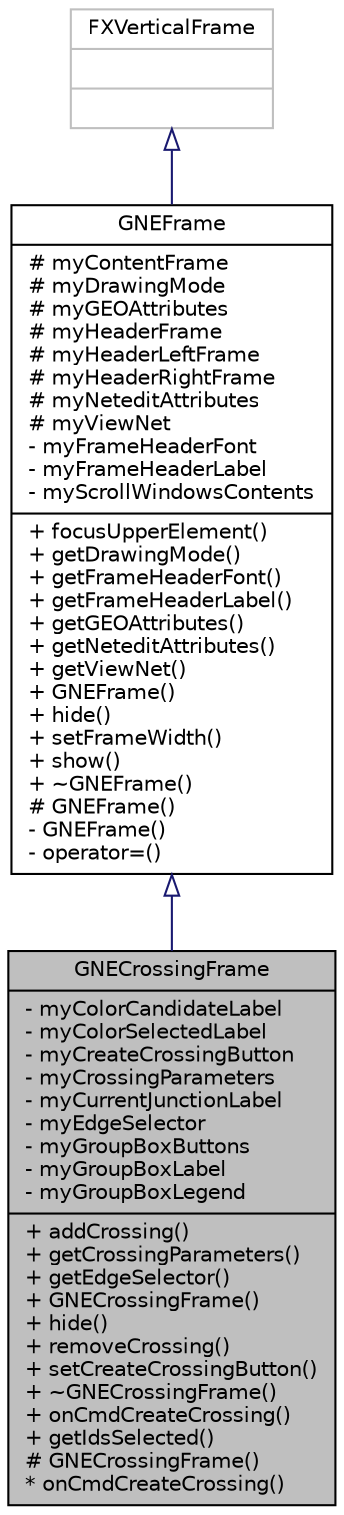 digraph "GNECrossingFrame"
{
  edge [fontname="Helvetica",fontsize="10",labelfontname="Helvetica",labelfontsize="10"];
  node [fontname="Helvetica",fontsize="10",shape=record];
  Node0 [label="{GNECrossingFrame\n|- myColorCandidateLabel\l- myColorSelectedLabel\l- myCreateCrossingButton\l- myCrossingParameters\l- myCurrentJunctionLabel\l- myEdgeSelector\l- myGroupBoxButtons\l- myGroupBoxLabel\l- myGroupBoxLegend\l|+ addCrossing()\l+ getCrossingParameters()\l+ getEdgeSelector()\l+ GNECrossingFrame()\l+ hide()\l+ removeCrossing()\l+ setCreateCrossingButton()\l+ ~GNECrossingFrame()\l+ onCmdCreateCrossing()\l+ getIdsSelected()\l# GNECrossingFrame()\l* onCmdCreateCrossing()\l}",height=0.2,width=0.4,color="black", fillcolor="grey75", style="filled", fontcolor="black"];
  Node1 -> Node0 [dir="back",color="midnightblue",fontsize="10",style="solid",arrowtail="onormal",fontname="Helvetica"];
  Node1 [label="{GNEFrame\n|# myContentFrame\l# myDrawingMode\l# myGEOAttributes\l# myHeaderFrame\l# myHeaderLeftFrame\l# myHeaderRightFrame\l# myNeteditAttributes\l# myViewNet\l- myFrameHeaderFont\l- myFrameHeaderLabel\l- myScrollWindowsContents\l|+ focusUpperElement()\l+ getDrawingMode()\l+ getFrameHeaderFont()\l+ getFrameHeaderLabel()\l+ getGEOAttributes()\l+ getNeteditAttributes()\l+ getViewNet()\l+ GNEFrame()\l+ hide()\l+ setFrameWidth()\l+ show()\l+ ~GNEFrame()\l# GNEFrame()\l- GNEFrame()\l- operator=()\l}",height=0.2,width=0.4,color="black", fillcolor="white", style="filled",URL="$d1/db9/class_g_n_e_frame.html"];
  Node2 -> Node1 [dir="back",color="midnightblue",fontsize="10",style="solid",arrowtail="onormal",fontname="Helvetica"];
  Node2 [label="{FXVerticalFrame\n||}",height=0.2,width=0.4,color="grey75", fillcolor="white", style="filled"];
}
